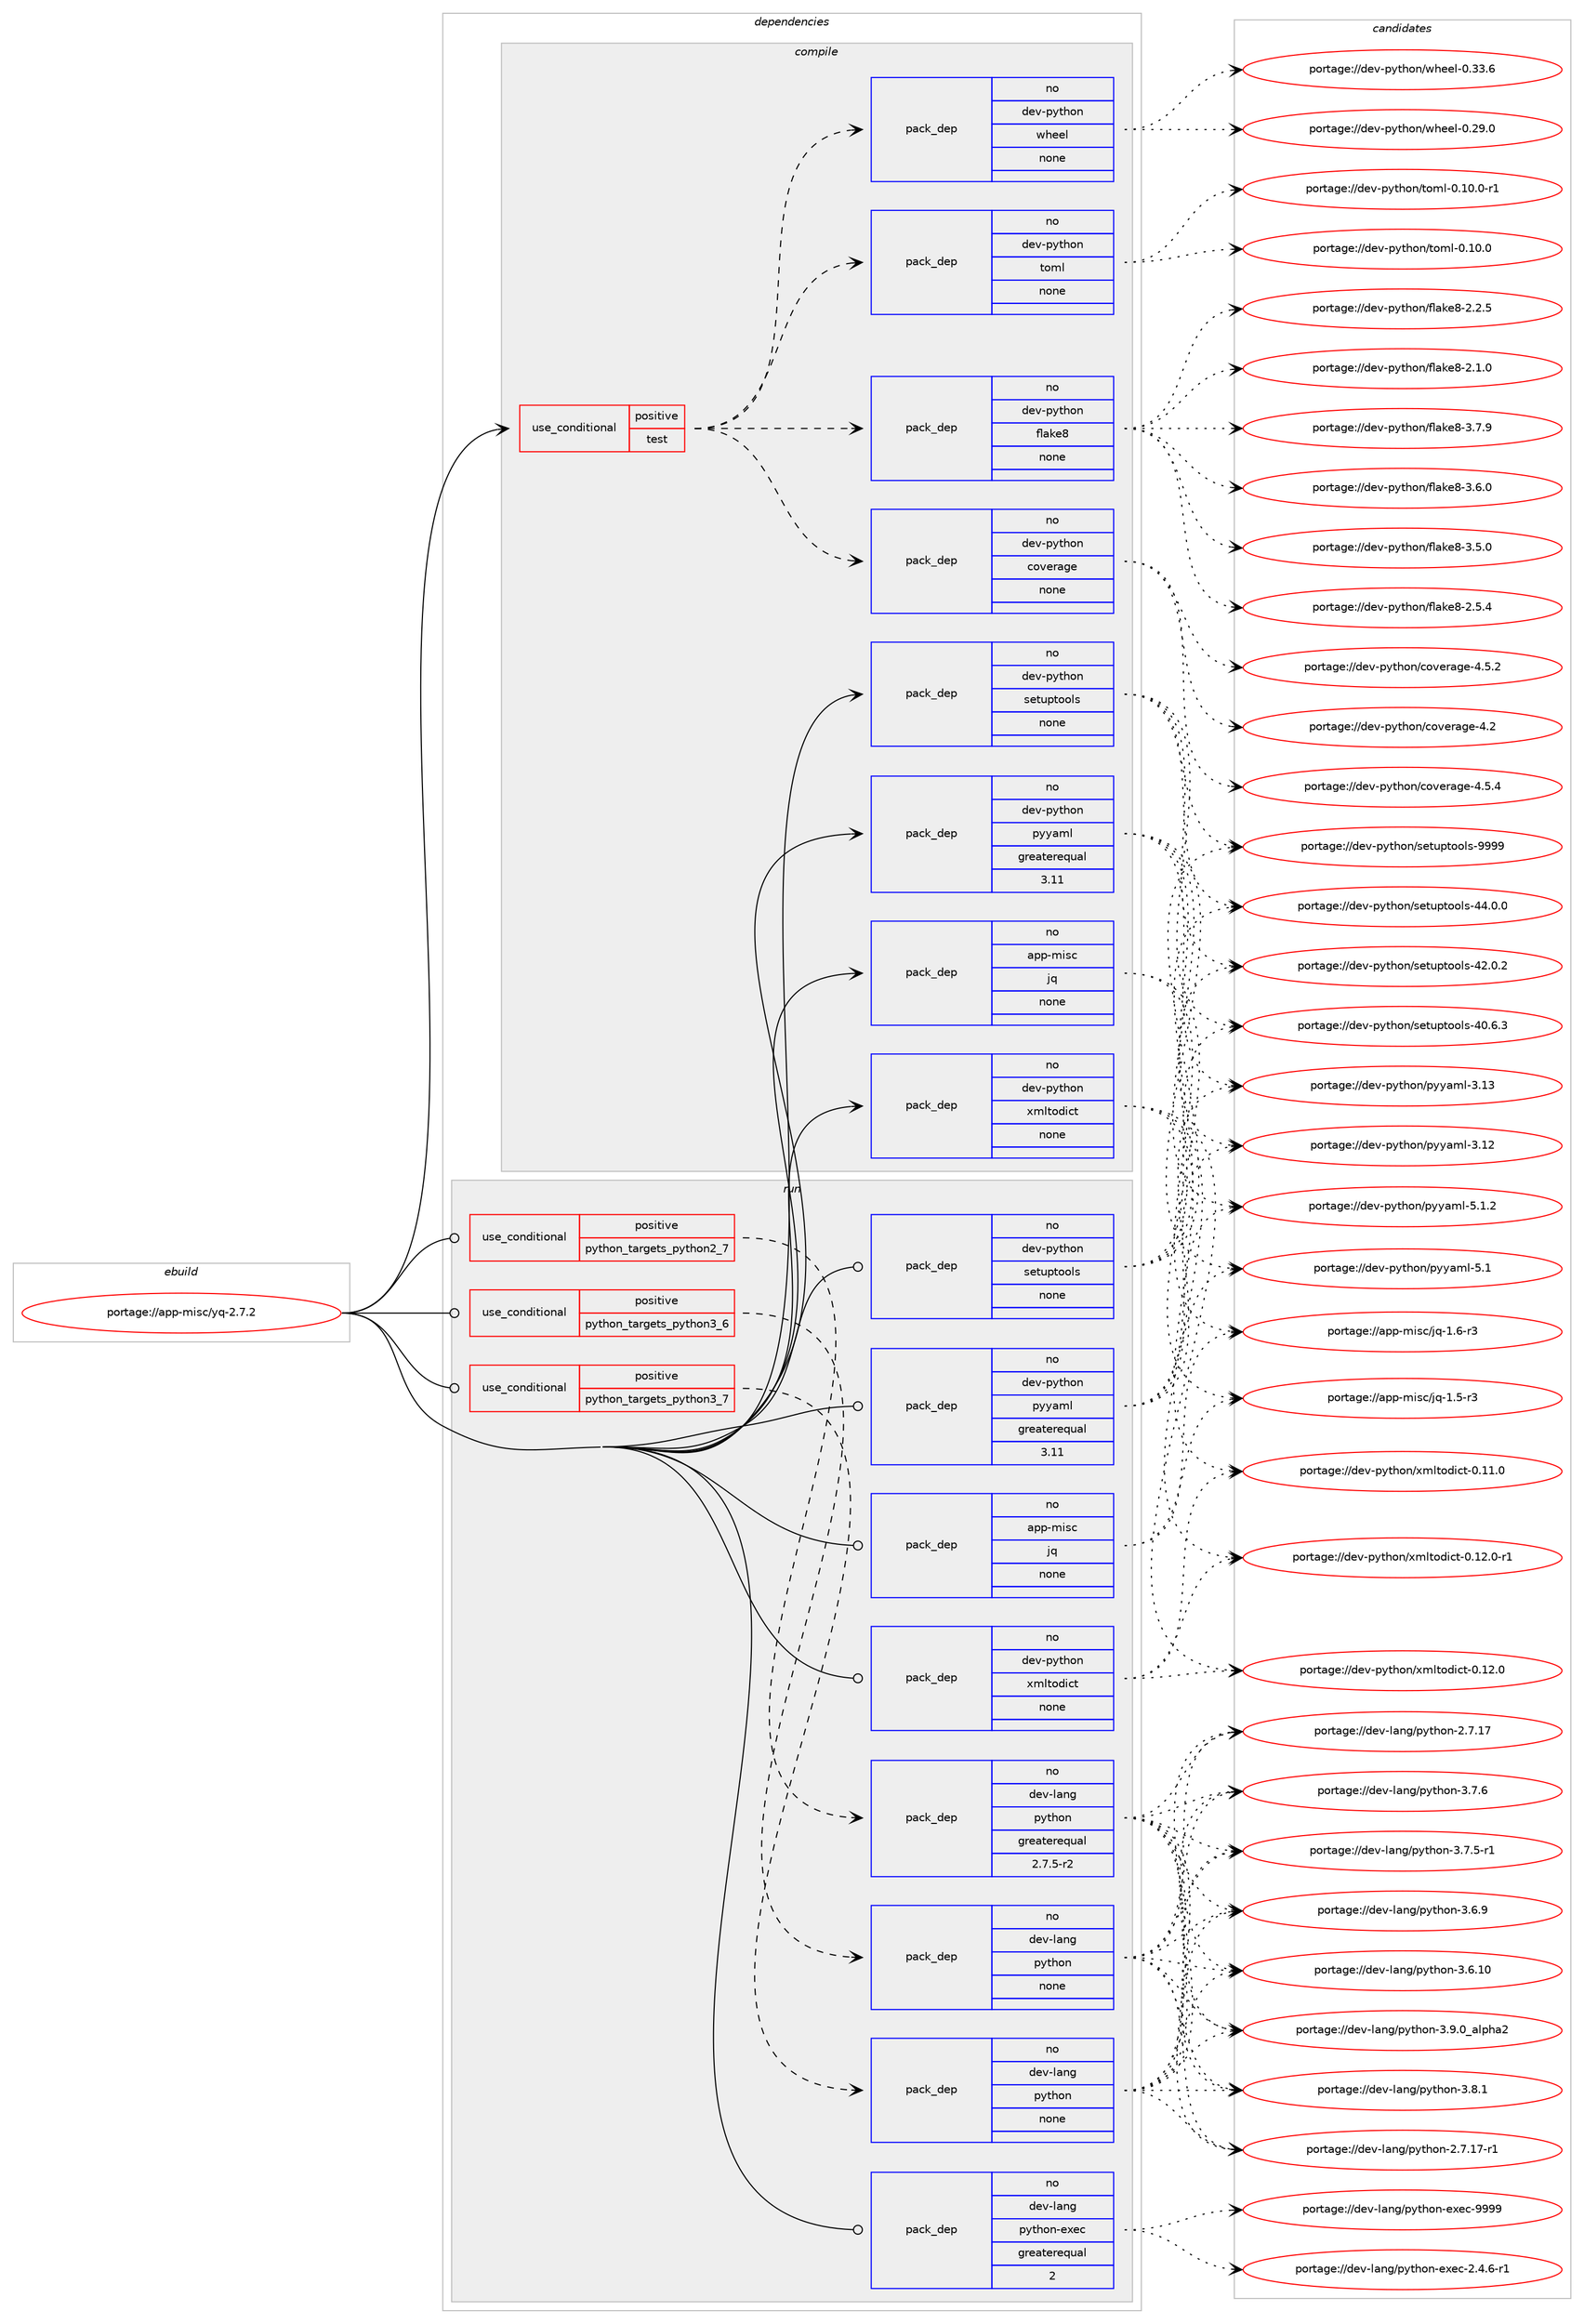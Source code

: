 digraph prolog {

# *************
# Graph options
# *************

newrank=true;
concentrate=true;
compound=true;
graph [rankdir=LR,fontname=Helvetica,fontsize=10,ranksep=1.5];#, ranksep=2.5, nodesep=0.2];
edge  [arrowhead=vee];
node  [fontname=Helvetica,fontsize=10];

# **********
# The ebuild
# **********

subgraph cluster_leftcol {
color=gray;
label=<<i>ebuild</i>>;
id [label="portage://app-misc/yq-2.7.2", color=red, width=4, href="../app-misc/yq-2.7.2.svg"];
}

# ****************
# The dependencies
# ****************

subgraph cluster_midcol {
color=gray;
label=<<i>dependencies</i>>;
subgraph cluster_compile {
fillcolor="#eeeeee";
style=filled;
label=<<i>compile</i>>;
subgraph cond142590 {
dependency608848 [label=<<TABLE BORDER="0" CELLBORDER="1" CELLSPACING="0" CELLPADDING="4"><TR><TD ROWSPAN="3" CELLPADDING="10">use_conditional</TD></TR><TR><TD>positive</TD></TR><TR><TD>test</TD></TR></TABLE>>, shape=none, color=red];
subgraph pack458115 {
dependency608849 [label=<<TABLE BORDER="0" CELLBORDER="1" CELLSPACING="0" CELLPADDING="4" WIDTH="220"><TR><TD ROWSPAN="6" CELLPADDING="30">pack_dep</TD></TR><TR><TD WIDTH="110">no</TD></TR><TR><TD>dev-python</TD></TR><TR><TD>coverage</TD></TR><TR><TD>none</TD></TR><TR><TD></TD></TR></TABLE>>, shape=none, color=blue];
}
dependency608848:e -> dependency608849:w [weight=20,style="dashed",arrowhead="vee"];
subgraph pack458116 {
dependency608850 [label=<<TABLE BORDER="0" CELLBORDER="1" CELLSPACING="0" CELLPADDING="4" WIDTH="220"><TR><TD ROWSPAN="6" CELLPADDING="30">pack_dep</TD></TR><TR><TD WIDTH="110">no</TD></TR><TR><TD>dev-python</TD></TR><TR><TD>flake8</TD></TR><TR><TD>none</TD></TR><TR><TD></TD></TR></TABLE>>, shape=none, color=blue];
}
dependency608848:e -> dependency608850:w [weight=20,style="dashed",arrowhead="vee"];
subgraph pack458117 {
dependency608851 [label=<<TABLE BORDER="0" CELLBORDER="1" CELLSPACING="0" CELLPADDING="4" WIDTH="220"><TR><TD ROWSPAN="6" CELLPADDING="30">pack_dep</TD></TR><TR><TD WIDTH="110">no</TD></TR><TR><TD>dev-python</TD></TR><TR><TD>toml</TD></TR><TR><TD>none</TD></TR><TR><TD></TD></TR></TABLE>>, shape=none, color=blue];
}
dependency608848:e -> dependency608851:w [weight=20,style="dashed",arrowhead="vee"];
subgraph pack458118 {
dependency608852 [label=<<TABLE BORDER="0" CELLBORDER="1" CELLSPACING="0" CELLPADDING="4" WIDTH="220"><TR><TD ROWSPAN="6" CELLPADDING="30">pack_dep</TD></TR><TR><TD WIDTH="110">no</TD></TR><TR><TD>dev-python</TD></TR><TR><TD>wheel</TD></TR><TR><TD>none</TD></TR><TR><TD></TD></TR></TABLE>>, shape=none, color=blue];
}
dependency608848:e -> dependency608852:w [weight=20,style="dashed",arrowhead="vee"];
}
id:e -> dependency608848:w [weight=20,style="solid",arrowhead="vee"];
subgraph pack458119 {
dependency608853 [label=<<TABLE BORDER="0" CELLBORDER="1" CELLSPACING="0" CELLPADDING="4" WIDTH="220"><TR><TD ROWSPAN="6" CELLPADDING="30">pack_dep</TD></TR><TR><TD WIDTH="110">no</TD></TR><TR><TD>app-misc</TD></TR><TR><TD>jq</TD></TR><TR><TD>none</TD></TR><TR><TD></TD></TR></TABLE>>, shape=none, color=blue];
}
id:e -> dependency608853:w [weight=20,style="solid",arrowhead="vee"];
subgraph pack458120 {
dependency608854 [label=<<TABLE BORDER="0" CELLBORDER="1" CELLSPACING="0" CELLPADDING="4" WIDTH="220"><TR><TD ROWSPAN="6" CELLPADDING="30">pack_dep</TD></TR><TR><TD WIDTH="110">no</TD></TR><TR><TD>dev-python</TD></TR><TR><TD>pyyaml</TD></TR><TR><TD>greaterequal</TD></TR><TR><TD>3.11</TD></TR></TABLE>>, shape=none, color=blue];
}
id:e -> dependency608854:w [weight=20,style="solid",arrowhead="vee"];
subgraph pack458121 {
dependency608855 [label=<<TABLE BORDER="0" CELLBORDER="1" CELLSPACING="0" CELLPADDING="4" WIDTH="220"><TR><TD ROWSPAN="6" CELLPADDING="30">pack_dep</TD></TR><TR><TD WIDTH="110">no</TD></TR><TR><TD>dev-python</TD></TR><TR><TD>setuptools</TD></TR><TR><TD>none</TD></TR><TR><TD></TD></TR></TABLE>>, shape=none, color=blue];
}
id:e -> dependency608855:w [weight=20,style="solid",arrowhead="vee"];
subgraph pack458122 {
dependency608856 [label=<<TABLE BORDER="0" CELLBORDER="1" CELLSPACING="0" CELLPADDING="4" WIDTH="220"><TR><TD ROWSPAN="6" CELLPADDING="30">pack_dep</TD></TR><TR><TD WIDTH="110">no</TD></TR><TR><TD>dev-python</TD></TR><TR><TD>xmltodict</TD></TR><TR><TD>none</TD></TR><TR><TD></TD></TR></TABLE>>, shape=none, color=blue];
}
id:e -> dependency608856:w [weight=20,style="solid",arrowhead="vee"];
}
subgraph cluster_compileandrun {
fillcolor="#eeeeee";
style=filled;
label=<<i>compile and run</i>>;
}
subgraph cluster_run {
fillcolor="#eeeeee";
style=filled;
label=<<i>run</i>>;
subgraph cond142591 {
dependency608857 [label=<<TABLE BORDER="0" CELLBORDER="1" CELLSPACING="0" CELLPADDING="4"><TR><TD ROWSPAN="3" CELLPADDING="10">use_conditional</TD></TR><TR><TD>positive</TD></TR><TR><TD>python_targets_python2_7</TD></TR></TABLE>>, shape=none, color=red];
subgraph pack458123 {
dependency608858 [label=<<TABLE BORDER="0" CELLBORDER="1" CELLSPACING="0" CELLPADDING="4" WIDTH="220"><TR><TD ROWSPAN="6" CELLPADDING="30">pack_dep</TD></TR><TR><TD WIDTH="110">no</TD></TR><TR><TD>dev-lang</TD></TR><TR><TD>python</TD></TR><TR><TD>greaterequal</TD></TR><TR><TD>2.7.5-r2</TD></TR></TABLE>>, shape=none, color=blue];
}
dependency608857:e -> dependency608858:w [weight=20,style="dashed",arrowhead="vee"];
}
id:e -> dependency608857:w [weight=20,style="solid",arrowhead="odot"];
subgraph cond142592 {
dependency608859 [label=<<TABLE BORDER="0" CELLBORDER="1" CELLSPACING="0" CELLPADDING="4"><TR><TD ROWSPAN="3" CELLPADDING="10">use_conditional</TD></TR><TR><TD>positive</TD></TR><TR><TD>python_targets_python3_6</TD></TR></TABLE>>, shape=none, color=red];
subgraph pack458124 {
dependency608860 [label=<<TABLE BORDER="0" CELLBORDER="1" CELLSPACING="0" CELLPADDING="4" WIDTH="220"><TR><TD ROWSPAN="6" CELLPADDING="30">pack_dep</TD></TR><TR><TD WIDTH="110">no</TD></TR><TR><TD>dev-lang</TD></TR><TR><TD>python</TD></TR><TR><TD>none</TD></TR><TR><TD></TD></TR></TABLE>>, shape=none, color=blue];
}
dependency608859:e -> dependency608860:w [weight=20,style="dashed",arrowhead="vee"];
}
id:e -> dependency608859:w [weight=20,style="solid",arrowhead="odot"];
subgraph cond142593 {
dependency608861 [label=<<TABLE BORDER="0" CELLBORDER="1" CELLSPACING="0" CELLPADDING="4"><TR><TD ROWSPAN="3" CELLPADDING="10">use_conditional</TD></TR><TR><TD>positive</TD></TR><TR><TD>python_targets_python3_7</TD></TR></TABLE>>, shape=none, color=red];
subgraph pack458125 {
dependency608862 [label=<<TABLE BORDER="0" CELLBORDER="1" CELLSPACING="0" CELLPADDING="4" WIDTH="220"><TR><TD ROWSPAN="6" CELLPADDING="30">pack_dep</TD></TR><TR><TD WIDTH="110">no</TD></TR><TR><TD>dev-lang</TD></TR><TR><TD>python</TD></TR><TR><TD>none</TD></TR><TR><TD></TD></TR></TABLE>>, shape=none, color=blue];
}
dependency608861:e -> dependency608862:w [weight=20,style="dashed",arrowhead="vee"];
}
id:e -> dependency608861:w [weight=20,style="solid",arrowhead="odot"];
subgraph pack458126 {
dependency608863 [label=<<TABLE BORDER="0" CELLBORDER="1" CELLSPACING="0" CELLPADDING="4" WIDTH="220"><TR><TD ROWSPAN="6" CELLPADDING="30">pack_dep</TD></TR><TR><TD WIDTH="110">no</TD></TR><TR><TD>app-misc</TD></TR><TR><TD>jq</TD></TR><TR><TD>none</TD></TR><TR><TD></TD></TR></TABLE>>, shape=none, color=blue];
}
id:e -> dependency608863:w [weight=20,style="solid",arrowhead="odot"];
subgraph pack458127 {
dependency608864 [label=<<TABLE BORDER="0" CELLBORDER="1" CELLSPACING="0" CELLPADDING="4" WIDTH="220"><TR><TD ROWSPAN="6" CELLPADDING="30">pack_dep</TD></TR><TR><TD WIDTH="110">no</TD></TR><TR><TD>dev-lang</TD></TR><TR><TD>python-exec</TD></TR><TR><TD>greaterequal</TD></TR><TR><TD>2</TD></TR></TABLE>>, shape=none, color=blue];
}
id:e -> dependency608864:w [weight=20,style="solid",arrowhead="odot"];
subgraph pack458128 {
dependency608865 [label=<<TABLE BORDER="0" CELLBORDER="1" CELLSPACING="0" CELLPADDING="4" WIDTH="220"><TR><TD ROWSPAN="6" CELLPADDING="30">pack_dep</TD></TR><TR><TD WIDTH="110">no</TD></TR><TR><TD>dev-python</TD></TR><TR><TD>pyyaml</TD></TR><TR><TD>greaterequal</TD></TR><TR><TD>3.11</TD></TR></TABLE>>, shape=none, color=blue];
}
id:e -> dependency608865:w [weight=20,style="solid",arrowhead="odot"];
subgraph pack458129 {
dependency608866 [label=<<TABLE BORDER="0" CELLBORDER="1" CELLSPACING="0" CELLPADDING="4" WIDTH="220"><TR><TD ROWSPAN="6" CELLPADDING="30">pack_dep</TD></TR><TR><TD WIDTH="110">no</TD></TR><TR><TD>dev-python</TD></TR><TR><TD>setuptools</TD></TR><TR><TD>none</TD></TR><TR><TD></TD></TR></TABLE>>, shape=none, color=blue];
}
id:e -> dependency608866:w [weight=20,style="solid",arrowhead="odot"];
subgraph pack458130 {
dependency608867 [label=<<TABLE BORDER="0" CELLBORDER="1" CELLSPACING="0" CELLPADDING="4" WIDTH="220"><TR><TD ROWSPAN="6" CELLPADDING="30">pack_dep</TD></TR><TR><TD WIDTH="110">no</TD></TR><TR><TD>dev-python</TD></TR><TR><TD>xmltodict</TD></TR><TR><TD>none</TD></TR><TR><TD></TD></TR></TABLE>>, shape=none, color=blue];
}
id:e -> dependency608867:w [weight=20,style="solid",arrowhead="odot"];
}
}

# **************
# The candidates
# **************

subgraph cluster_choices {
rank=same;
color=gray;
label=<<i>candidates</i>>;

subgraph choice458115 {
color=black;
nodesep=1;
choice10010111845112121116104111110479911111810111497103101455246534652 [label="portage://dev-python/coverage-4.5.4", color=red, width=4,href="../dev-python/coverage-4.5.4.svg"];
choice10010111845112121116104111110479911111810111497103101455246534650 [label="portage://dev-python/coverage-4.5.2", color=red, width=4,href="../dev-python/coverage-4.5.2.svg"];
choice1001011184511212111610411111047991111181011149710310145524650 [label="portage://dev-python/coverage-4.2", color=red, width=4,href="../dev-python/coverage-4.2.svg"];
dependency608849:e -> choice10010111845112121116104111110479911111810111497103101455246534652:w [style=dotted,weight="100"];
dependency608849:e -> choice10010111845112121116104111110479911111810111497103101455246534650:w [style=dotted,weight="100"];
dependency608849:e -> choice1001011184511212111610411111047991111181011149710310145524650:w [style=dotted,weight="100"];
}
subgraph choice458116 {
color=black;
nodesep=1;
choice10010111845112121116104111110471021089710710156455146554657 [label="portage://dev-python/flake8-3.7.9", color=red, width=4,href="../dev-python/flake8-3.7.9.svg"];
choice10010111845112121116104111110471021089710710156455146544648 [label="portage://dev-python/flake8-3.6.0", color=red, width=4,href="../dev-python/flake8-3.6.0.svg"];
choice10010111845112121116104111110471021089710710156455146534648 [label="portage://dev-python/flake8-3.5.0", color=red, width=4,href="../dev-python/flake8-3.5.0.svg"];
choice10010111845112121116104111110471021089710710156455046534652 [label="portage://dev-python/flake8-2.5.4", color=red, width=4,href="../dev-python/flake8-2.5.4.svg"];
choice10010111845112121116104111110471021089710710156455046504653 [label="portage://dev-python/flake8-2.2.5", color=red, width=4,href="../dev-python/flake8-2.2.5.svg"];
choice10010111845112121116104111110471021089710710156455046494648 [label="portage://dev-python/flake8-2.1.0", color=red, width=4,href="../dev-python/flake8-2.1.0.svg"];
dependency608850:e -> choice10010111845112121116104111110471021089710710156455146554657:w [style=dotted,weight="100"];
dependency608850:e -> choice10010111845112121116104111110471021089710710156455146544648:w [style=dotted,weight="100"];
dependency608850:e -> choice10010111845112121116104111110471021089710710156455146534648:w [style=dotted,weight="100"];
dependency608850:e -> choice10010111845112121116104111110471021089710710156455046534652:w [style=dotted,weight="100"];
dependency608850:e -> choice10010111845112121116104111110471021089710710156455046504653:w [style=dotted,weight="100"];
dependency608850:e -> choice10010111845112121116104111110471021089710710156455046494648:w [style=dotted,weight="100"];
}
subgraph choice458117 {
color=black;
nodesep=1;
choice1001011184511212111610411111047116111109108454846494846484511449 [label="portage://dev-python/toml-0.10.0-r1", color=red, width=4,href="../dev-python/toml-0.10.0-r1.svg"];
choice100101118451121211161041111104711611110910845484649484648 [label="portage://dev-python/toml-0.10.0", color=red, width=4,href="../dev-python/toml-0.10.0.svg"];
dependency608851:e -> choice1001011184511212111610411111047116111109108454846494846484511449:w [style=dotted,weight="100"];
dependency608851:e -> choice100101118451121211161041111104711611110910845484649484648:w [style=dotted,weight="100"];
}
subgraph choice458118 {
color=black;
nodesep=1;
choice100101118451121211161041111104711910410110110845484651514654 [label="portage://dev-python/wheel-0.33.6", color=red, width=4,href="../dev-python/wheel-0.33.6.svg"];
choice100101118451121211161041111104711910410110110845484650574648 [label="portage://dev-python/wheel-0.29.0", color=red, width=4,href="../dev-python/wheel-0.29.0.svg"];
dependency608852:e -> choice100101118451121211161041111104711910410110110845484651514654:w [style=dotted,weight="100"];
dependency608852:e -> choice100101118451121211161041111104711910410110110845484650574648:w [style=dotted,weight="100"];
}
subgraph choice458119 {
color=black;
nodesep=1;
choice97112112451091051159947106113454946544511451 [label="portage://app-misc/jq-1.6-r3", color=red, width=4,href="../app-misc/jq-1.6-r3.svg"];
choice97112112451091051159947106113454946534511451 [label="portage://app-misc/jq-1.5-r3", color=red, width=4,href="../app-misc/jq-1.5-r3.svg"];
dependency608853:e -> choice97112112451091051159947106113454946544511451:w [style=dotted,weight="100"];
dependency608853:e -> choice97112112451091051159947106113454946534511451:w [style=dotted,weight="100"];
}
subgraph choice458120 {
color=black;
nodesep=1;
choice100101118451121211161041111104711212112197109108455346494650 [label="portage://dev-python/pyyaml-5.1.2", color=red, width=4,href="../dev-python/pyyaml-5.1.2.svg"];
choice10010111845112121116104111110471121211219710910845534649 [label="portage://dev-python/pyyaml-5.1", color=red, width=4,href="../dev-python/pyyaml-5.1.svg"];
choice1001011184511212111610411111047112121121971091084551464951 [label="portage://dev-python/pyyaml-3.13", color=red, width=4,href="../dev-python/pyyaml-3.13.svg"];
choice1001011184511212111610411111047112121121971091084551464950 [label="portage://dev-python/pyyaml-3.12", color=red, width=4,href="../dev-python/pyyaml-3.12.svg"];
dependency608854:e -> choice100101118451121211161041111104711212112197109108455346494650:w [style=dotted,weight="100"];
dependency608854:e -> choice10010111845112121116104111110471121211219710910845534649:w [style=dotted,weight="100"];
dependency608854:e -> choice1001011184511212111610411111047112121121971091084551464951:w [style=dotted,weight="100"];
dependency608854:e -> choice1001011184511212111610411111047112121121971091084551464950:w [style=dotted,weight="100"];
}
subgraph choice458121 {
color=black;
nodesep=1;
choice10010111845112121116104111110471151011161171121161111111081154557575757 [label="portage://dev-python/setuptools-9999", color=red, width=4,href="../dev-python/setuptools-9999.svg"];
choice100101118451121211161041111104711510111611711211611111110811545525246484648 [label="portage://dev-python/setuptools-44.0.0", color=red, width=4,href="../dev-python/setuptools-44.0.0.svg"];
choice100101118451121211161041111104711510111611711211611111110811545525046484650 [label="portage://dev-python/setuptools-42.0.2", color=red, width=4,href="../dev-python/setuptools-42.0.2.svg"];
choice100101118451121211161041111104711510111611711211611111110811545524846544651 [label="portage://dev-python/setuptools-40.6.3", color=red, width=4,href="../dev-python/setuptools-40.6.3.svg"];
dependency608855:e -> choice10010111845112121116104111110471151011161171121161111111081154557575757:w [style=dotted,weight="100"];
dependency608855:e -> choice100101118451121211161041111104711510111611711211611111110811545525246484648:w [style=dotted,weight="100"];
dependency608855:e -> choice100101118451121211161041111104711510111611711211611111110811545525046484650:w [style=dotted,weight="100"];
dependency608855:e -> choice100101118451121211161041111104711510111611711211611111110811545524846544651:w [style=dotted,weight="100"];
}
subgraph choice458122 {
color=black;
nodesep=1;
choice100101118451121211161041111104712010910811611110010599116454846495046484511449 [label="portage://dev-python/xmltodict-0.12.0-r1", color=red, width=4,href="../dev-python/xmltodict-0.12.0-r1.svg"];
choice10010111845112121116104111110471201091081161111001059911645484649504648 [label="portage://dev-python/xmltodict-0.12.0", color=red, width=4,href="../dev-python/xmltodict-0.12.0.svg"];
choice10010111845112121116104111110471201091081161111001059911645484649494648 [label="portage://dev-python/xmltodict-0.11.0", color=red, width=4,href="../dev-python/xmltodict-0.11.0.svg"];
dependency608856:e -> choice100101118451121211161041111104712010910811611110010599116454846495046484511449:w [style=dotted,weight="100"];
dependency608856:e -> choice10010111845112121116104111110471201091081161111001059911645484649504648:w [style=dotted,weight="100"];
dependency608856:e -> choice10010111845112121116104111110471201091081161111001059911645484649494648:w [style=dotted,weight="100"];
}
subgraph choice458123 {
color=black;
nodesep=1;
choice10010111845108971101034711212111610411111045514657464895971081121049750 [label="portage://dev-lang/python-3.9.0_alpha2", color=red, width=4,href="../dev-lang/python-3.9.0_alpha2.svg"];
choice100101118451089711010347112121116104111110455146564649 [label="portage://dev-lang/python-3.8.1", color=red, width=4,href="../dev-lang/python-3.8.1.svg"];
choice100101118451089711010347112121116104111110455146554654 [label="portage://dev-lang/python-3.7.6", color=red, width=4,href="../dev-lang/python-3.7.6.svg"];
choice1001011184510897110103471121211161041111104551465546534511449 [label="portage://dev-lang/python-3.7.5-r1", color=red, width=4,href="../dev-lang/python-3.7.5-r1.svg"];
choice100101118451089711010347112121116104111110455146544657 [label="portage://dev-lang/python-3.6.9", color=red, width=4,href="../dev-lang/python-3.6.9.svg"];
choice10010111845108971101034711212111610411111045514654464948 [label="portage://dev-lang/python-3.6.10", color=red, width=4,href="../dev-lang/python-3.6.10.svg"];
choice100101118451089711010347112121116104111110455046554649554511449 [label="portage://dev-lang/python-2.7.17-r1", color=red, width=4,href="../dev-lang/python-2.7.17-r1.svg"];
choice10010111845108971101034711212111610411111045504655464955 [label="portage://dev-lang/python-2.7.17", color=red, width=4,href="../dev-lang/python-2.7.17.svg"];
dependency608858:e -> choice10010111845108971101034711212111610411111045514657464895971081121049750:w [style=dotted,weight="100"];
dependency608858:e -> choice100101118451089711010347112121116104111110455146564649:w [style=dotted,weight="100"];
dependency608858:e -> choice100101118451089711010347112121116104111110455146554654:w [style=dotted,weight="100"];
dependency608858:e -> choice1001011184510897110103471121211161041111104551465546534511449:w [style=dotted,weight="100"];
dependency608858:e -> choice100101118451089711010347112121116104111110455146544657:w [style=dotted,weight="100"];
dependency608858:e -> choice10010111845108971101034711212111610411111045514654464948:w [style=dotted,weight="100"];
dependency608858:e -> choice100101118451089711010347112121116104111110455046554649554511449:w [style=dotted,weight="100"];
dependency608858:e -> choice10010111845108971101034711212111610411111045504655464955:w [style=dotted,weight="100"];
}
subgraph choice458124 {
color=black;
nodesep=1;
choice10010111845108971101034711212111610411111045514657464895971081121049750 [label="portage://dev-lang/python-3.9.0_alpha2", color=red, width=4,href="../dev-lang/python-3.9.0_alpha2.svg"];
choice100101118451089711010347112121116104111110455146564649 [label="portage://dev-lang/python-3.8.1", color=red, width=4,href="../dev-lang/python-3.8.1.svg"];
choice100101118451089711010347112121116104111110455146554654 [label="portage://dev-lang/python-3.7.6", color=red, width=4,href="../dev-lang/python-3.7.6.svg"];
choice1001011184510897110103471121211161041111104551465546534511449 [label="portage://dev-lang/python-3.7.5-r1", color=red, width=4,href="../dev-lang/python-3.7.5-r1.svg"];
choice100101118451089711010347112121116104111110455146544657 [label="portage://dev-lang/python-3.6.9", color=red, width=4,href="../dev-lang/python-3.6.9.svg"];
choice10010111845108971101034711212111610411111045514654464948 [label="portage://dev-lang/python-3.6.10", color=red, width=4,href="../dev-lang/python-3.6.10.svg"];
choice100101118451089711010347112121116104111110455046554649554511449 [label="portage://dev-lang/python-2.7.17-r1", color=red, width=4,href="../dev-lang/python-2.7.17-r1.svg"];
choice10010111845108971101034711212111610411111045504655464955 [label="portage://dev-lang/python-2.7.17", color=red, width=4,href="../dev-lang/python-2.7.17.svg"];
dependency608860:e -> choice10010111845108971101034711212111610411111045514657464895971081121049750:w [style=dotted,weight="100"];
dependency608860:e -> choice100101118451089711010347112121116104111110455146564649:w [style=dotted,weight="100"];
dependency608860:e -> choice100101118451089711010347112121116104111110455146554654:w [style=dotted,weight="100"];
dependency608860:e -> choice1001011184510897110103471121211161041111104551465546534511449:w [style=dotted,weight="100"];
dependency608860:e -> choice100101118451089711010347112121116104111110455146544657:w [style=dotted,weight="100"];
dependency608860:e -> choice10010111845108971101034711212111610411111045514654464948:w [style=dotted,weight="100"];
dependency608860:e -> choice100101118451089711010347112121116104111110455046554649554511449:w [style=dotted,weight="100"];
dependency608860:e -> choice10010111845108971101034711212111610411111045504655464955:w [style=dotted,weight="100"];
}
subgraph choice458125 {
color=black;
nodesep=1;
choice10010111845108971101034711212111610411111045514657464895971081121049750 [label="portage://dev-lang/python-3.9.0_alpha2", color=red, width=4,href="../dev-lang/python-3.9.0_alpha2.svg"];
choice100101118451089711010347112121116104111110455146564649 [label="portage://dev-lang/python-3.8.1", color=red, width=4,href="../dev-lang/python-3.8.1.svg"];
choice100101118451089711010347112121116104111110455146554654 [label="portage://dev-lang/python-3.7.6", color=red, width=4,href="../dev-lang/python-3.7.6.svg"];
choice1001011184510897110103471121211161041111104551465546534511449 [label="portage://dev-lang/python-3.7.5-r1", color=red, width=4,href="../dev-lang/python-3.7.5-r1.svg"];
choice100101118451089711010347112121116104111110455146544657 [label="portage://dev-lang/python-3.6.9", color=red, width=4,href="../dev-lang/python-3.6.9.svg"];
choice10010111845108971101034711212111610411111045514654464948 [label="portage://dev-lang/python-3.6.10", color=red, width=4,href="../dev-lang/python-3.6.10.svg"];
choice100101118451089711010347112121116104111110455046554649554511449 [label="portage://dev-lang/python-2.7.17-r1", color=red, width=4,href="../dev-lang/python-2.7.17-r1.svg"];
choice10010111845108971101034711212111610411111045504655464955 [label="portage://dev-lang/python-2.7.17", color=red, width=4,href="../dev-lang/python-2.7.17.svg"];
dependency608862:e -> choice10010111845108971101034711212111610411111045514657464895971081121049750:w [style=dotted,weight="100"];
dependency608862:e -> choice100101118451089711010347112121116104111110455146564649:w [style=dotted,weight="100"];
dependency608862:e -> choice100101118451089711010347112121116104111110455146554654:w [style=dotted,weight="100"];
dependency608862:e -> choice1001011184510897110103471121211161041111104551465546534511449:w [style=dotted,weight="100"];
dependency608862:e -> choice100101118451089711010347112121116104111110455146544657:w [style=dotted,weight="100"];
dependency608862:e -> choice10010111845108971101034711212111610411111045514654464948:w [style=dotted,weight="100"];
dependency608862:e -> choice100101118451089711010347112121116104111110455046554649554511449:w [style=dotted,weight="100"];
dependency608862:e -> choice10010111845108971101034711212111610411111045504655464955:w [style=dotted,weight="100"];
}
subgraph choice458126 {
color=black;
nodesep=1;
choice97112112451091051159947106113454946544511451 [label="portage://app-misc/jq-1.6-r3", color=red, width=4,href="../app-misc/jq-1.6-r3.svg"];
choice97112112451091051159947106113454946534511451 [label="portage://app-misc/jq-1.5-r3", color=red, width=4,href="../app-misc/jq-1.5-r3.svg"];
dependency608863:e -> choice97112112451091051159947106113454946544511451:w [style=dotted,weight="100"];
dependency608863:e -> choice97112112451091051159947106113454946534511451:w [style=dotted,weight="100"];
}
subgraph choice458127 {
color=black;
nodesep=1;
choice10010111845108971101034711212111610411111045101120101994557575757 [label="portage://dev-lang/python-exec-9999", color=red, width=4,href="../dev-lang/python-exec-9999.svg"];
choice10010111845108971101034711212111610411111045101120101994550465246544511449 [label="portage://dev-lang/python-exec-2.4.6-r1", color=red, width=4,href="../dev-lang/python-exec-2.4.6-r1.svg"];
dependency608864:e -> choice10010111845108971101034711212111610411111045101120101994557575757:w [style=dotted,weight="100"];
dependency608864:e -> choice10010111845108971101034711212111610411111045101120101994550465246544511449:w [style=dotted,weight="100"];
}
subgraph choice458128 {
color=black;
nodesep=1;
choice100101118451121211161041111104711212112197109108455346494650 [label="portage://dev-python/pyyaml-5.1.2", color=red, width=4,href="../dev-python/pyyaml-5.1.2.svg"];
choice10010111845112121116104111110471121211219710910845534649 [label="portage://dev-python/pyyaml-5.1", color=red, width=4,href="../dev-python/pyyaml-5.1.svg"];
choice1001011184511212111610411111047112121121971091084551464951 [label="portage://dev-python/pyyaml-3.13", color=red, width=4,href="../dev-python/pyyaml-3.13.svg"];
choice1001011184511212111610411111047112121121971091084551464950 [label="portage://dev-python/pyyaml-3.12", color=red, width=4,href="../dev-python/pyyaml-3.12.svg"];
dependency608865:e -> choice100101118451121211161041111104711212112197109108455346494650:w [style=dotted,weight="100"];
dependency608865:e -> choice10010111845112121116104111110471121211219710910845534649:w [style=dotted,weight="100"];
dependency608865:e -> choice1001011184511212111610411111047112121121971091084551464951:w [style=dotted,weight="100"];
dependency608865:e -> choice1001011184511212111610411111047112121121971091084551464950:w [style=dotted,weight="100"];
}
subgraph choice458129 {
color=black;
nodesep=1;
choice10010111845112121116104111110471151011161171121161111111081154557575757 [label="portage://dev-python/setuptools-9999", color=red, width=4,href="../dev-python/setuptools-9999.svg"];
choice100101118451121211161041111104711510111611711211611111110811545525246484648 [label="portage://dev-python/setuptools-44.0.0", color=red, width=4,href="../dev-python/setuptools-44.0.0.svg"];
choice100101118451121211161041111104711510111611711211611111110811545525046484650 [label="portage://dev-python/setuptools-42.0.2", color=red, width=4,href="../dev-python/setuptools-42.0.2.svg"];
choice100101118451121211161041111104711510111611711211611111110811545524846544651 [label="portage://dev-python/setuptools-40.6.3", color=red, width=4,href="../dev-python/setuptools-40.6.3.svg"];
dependency608866:e -> choice10010111845112121116104111110471151011161171121161111111081154557575757:w [style=dotted,weight="100"];
dependency608866:e -> choice100101118451121211161041111104711510111611711211611111110811545525246484648:w [style=dotted,weight="100"];
dependency608866:e -> choice100101118451121211161041111104711510111611711211611111110811545525046484650:w [style=dotted,weight="100"];
dependency608866:e -> choice100101118451121211161041111104711510111611711211611111110811545524846544651:w [style=dotted,weight="100"];
}
subgraph choice458130 {
color=black;
nodesep=1;
choice100101118451121211161041111104712010910811611110010599116454846495046484511449 [label="portage://dev-python/xmltodict-0.12.0-r1", color=red, width=4,href="../dev-python/xmltodict-0.12.0-r1.svg"];
choice10010111845112121116104111110471201091081161111001059911645484649504648 [label="portage://dev-python/xmltodict-0.12.0", color=red, width=4,href="../dev-python/xmltodict-0.12.0.svg"];
choice10010111845112121116104111110471201091081161111001059911645484649494648 [label="portage://dev-python/xmltodict-0.11.0", color=red, width=4,href="../dev-python/xmltodict-0.11.0.svg"];
dependency608867:e -> choice100101118451121211161041111104712010910811611110010599116454846495046484511449:w [style=dotted,weight="100"];
dependency608867:e -> choice10010111845112121116104111110471201091081161111001059911645484649504648:w [style=dotted,weight="100"];
dependency608867:e -> choice10010111845112121116104111110471201091081161111001059911645484649494648:w [style=dotted,weight="100"];
}
}

}
